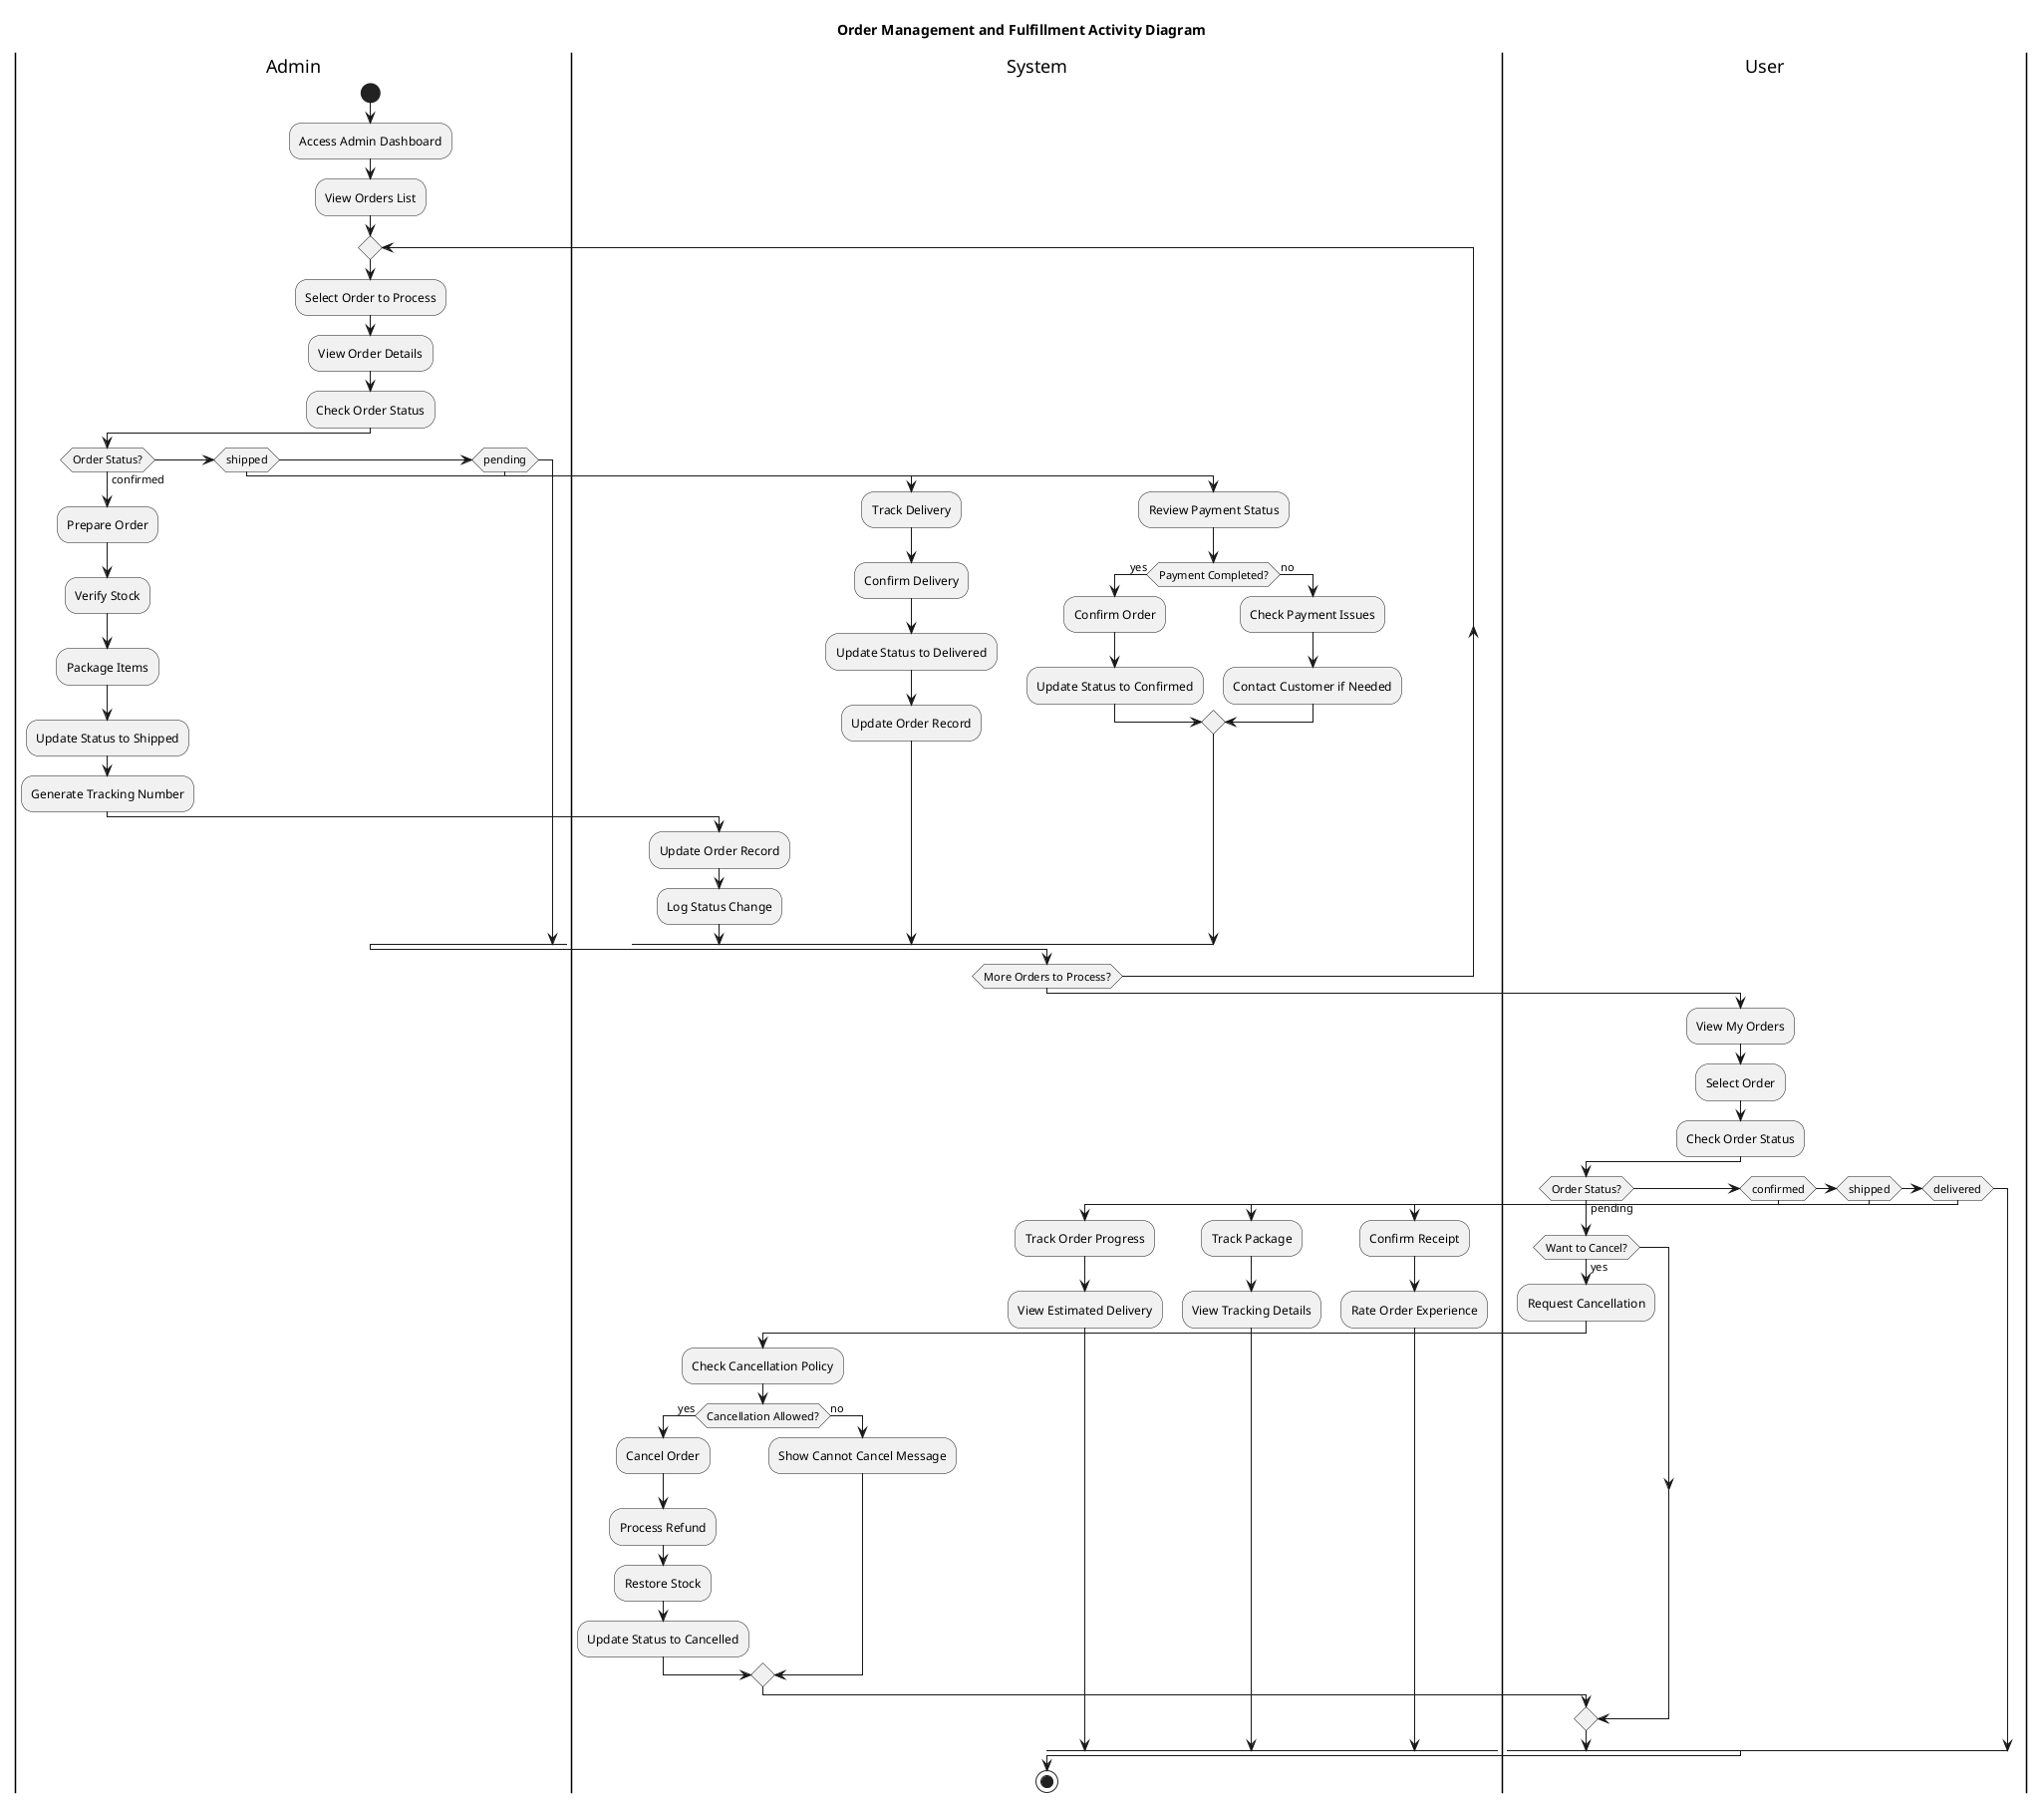 @startuml order-management-activity
skinparam linetype spline
title Order Management and Fulfillment Activity Diagram

|Admin|
start
:Access Admin Dashboard;
:View Orders List;

repeat
  :Select Order to Process;
  :View Order Details;
  :Check Order Status;
  
  if (Order Status?) then (confirmed)
    :Prepare Order;
    :Verify Stock;
    :Package Items;
    :Update Status to Shipped;
    :Generate Tracking Number;
    
    |System|
    :Update Order Record;
    :Log Status Change;
    
  elseif (shipped) then
    :Track Delivery;
    :Confirm Delivery;
    :Update Status to Delivered;
    
    |System|
    :Update Order Record;
  elseif (pending) then
    :Review Payment Status;
    if (Payment Completed?) then (yes)
      :Confirm Order;
      :Update Status to Confirmed;
    else (no)
      :Check Payment Issues;
      :Contact Customer if Needed;
    endif
  endif
  
repeat while (More Orders to Process?)

|User|
:View My Orders;
:Select Order;
:Check Order Status;

if (Order Status?) then (pending)
  if (Want to Cancel?) then (yes)
    :Request Cancellation;
    
    |System|
    :Check Cancellation Policy;
    if (Cancellation Allowed?) then (yes)
      :Cancel Order;
      :Process Refund;
      :Restore Stock;
      :Update Status to Cancelled;
    else (no)
      :Show Cannot Cancel Message;
    endif
  endif
  
elseif (confirmed) then
  :Track Order Progress;
  :View Estimated Delivery;
  
elseif (shipped) then
  :Track Package;
  :View Tracking Details;
  
elseif (delivered) then
  :Confirm Receipt;
  :Rate Order Experience;
  
endif

stop
@enduml